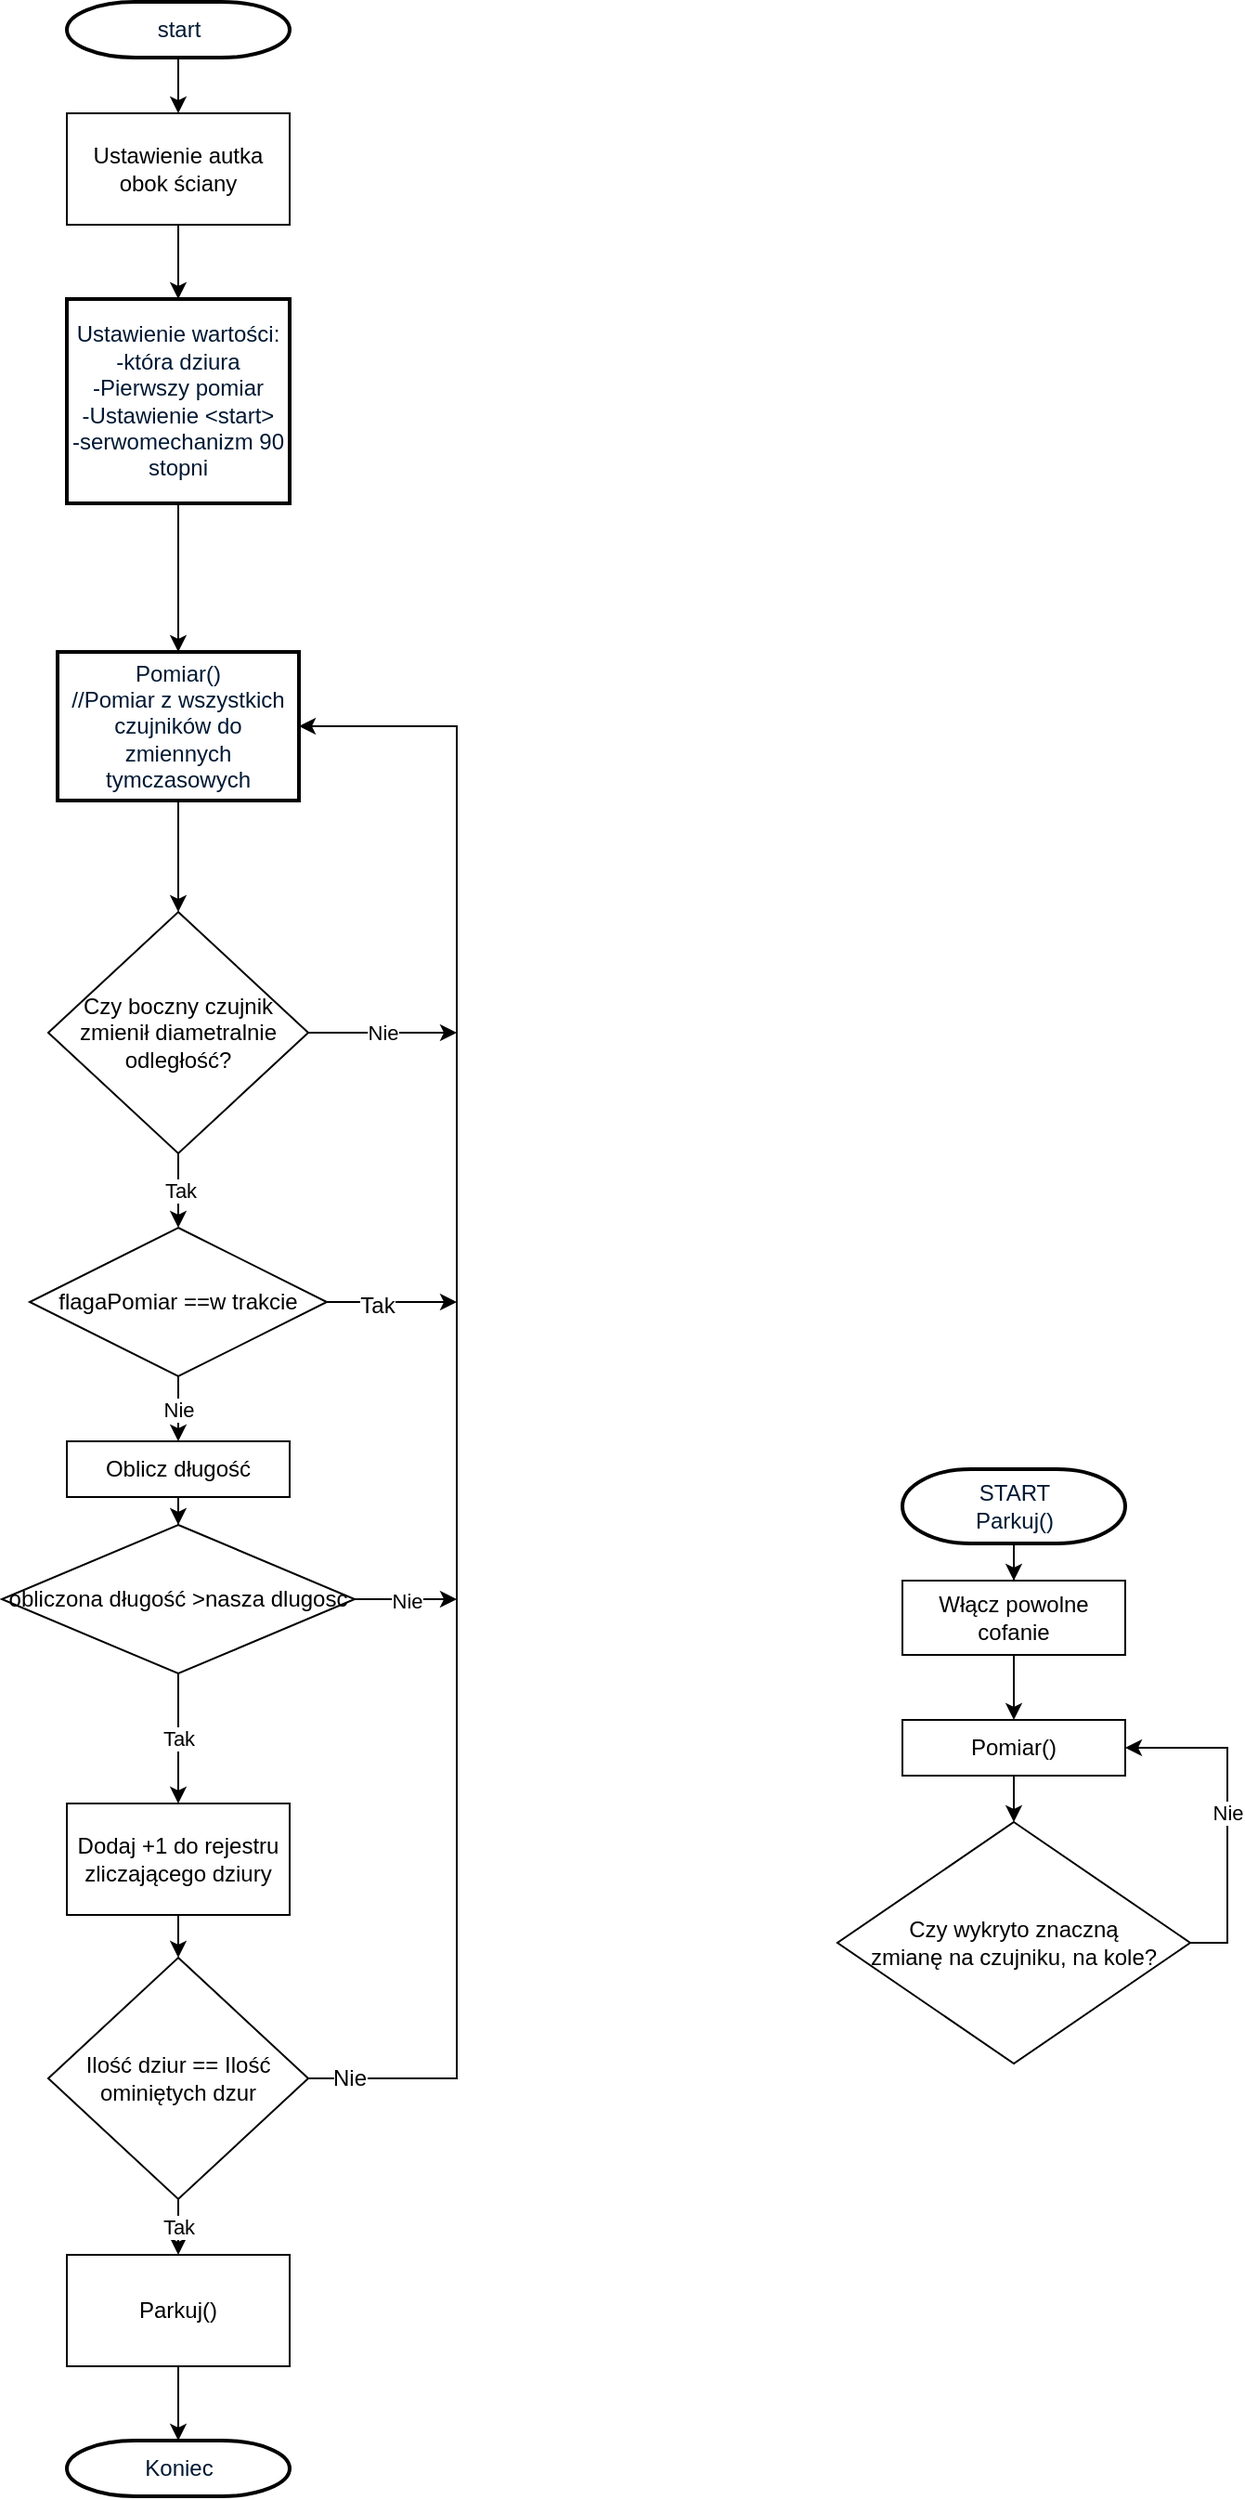 <mxfile version="10.5.2" type="github"><diagram id="6a731a19-8d31-9384-78a2-239565b7b9f0" name="Page-1"><mxGraphModel dx="1154" dy="773" grid="1" gridSize="10" guides="1" tooltips="1" connect="1" arrows="1" fold="1" page="1" pageScale="1" pageWidth="1169" pageHeight="827" background="#ffffff" math="0" shadow="0"><root><mxCell id="0"/><mxCell id="1" parent="0"/><mxCell id="dl_xbwCIPaDJVR_apCqQ-15" value="" style="edgeStyle=orthogonalEdgeStyle;rounded=0;orthogonalLoop=1;jettySize=auto;html=1;" edge="1" parent="1" source="2" target="dl_xbwCIPaDJVR_apCqQ-13"><mxGeometry relative="1" as="geometry"/></mxCell><mxCell id="2" value="start" style="shape=mxgraph.flowchart.terminator;fillColor=#FFFFFF;strokeColor=#000000;strokeWidth=2;gradientColor=none;gradientDirection=north;fontColor=#001933;fontStyle=0;html=1;" parent="1" vertex="1"><mxGeometry x="260" y="60" width="120" height="30" as="geometry"/></mxCell><mxCell id="PQSF81R5UtBNz5-5ck5H-67" value="" style="edgeStyle=orthogonalEdgeStyle;rounded=0;orthogonalLoop=1;jettySize=auto;html=1;fontColor=#001933;" parent="1" source="PQSF81R5UtBNz5-5ck5H-64" target="PQSF81R5UtBNz5-5ck5H-66" edge="1"><mxGeometry relative="1" as="geometry"/></mxCell><mxCell id="PQSF81R5UtBNz5-5ck5H-64" value="&lt;div&gt;Ustawienie wartości:&lt;/div&gt;&lt;div&gt;-która dziura&lt;/div&gt;&lt;div&gt;-Pierwszy pomiar&lt;/div&gt;&lt;div&gt;-Ustawienie &amp;lt;start&amp;gt;&lt;/div&gt;&lt;div&gt;-serwomechanizm 90 stopni&lt;br&gt;&lt;/div&gt;" style="rounded=0;whiteSpace=wrap;html=1;strokeWidth=2;fillColor=#FFFFFF;fontColor=#001933;" parent="1" vertex="1"><mxGeometry x="260" y="220" width="120" height="110" as="geometry"/></mxCell><mxCell id="PQSF81R5UtBNz5-5ck5H-71" value="" style="edgeStyle=orthogonalEdgeStyle;rounded=0;orthogonalLoop=1;jettySize=auto;html=1;fontColor=#001933;entryX=0.5;entryY=0;entryDx=0;entryDy=0;" parent="1" source="PQSF81R5UtBNz5-5ck5H-66" target="dl_xbwCIPaDJVR_apCqQ-7" edge="1"><mxGeometry relative="1" as="geometry"><mxPoint x="320" y="530" as="targetPoint"/></mxGeometry></mxCell><mxCell id="PQSF81R5UtBNz5-5ck5H-66" value="Pomiar() &lt;br&gt;//Pomiar z wszystkich czujników do zmiennych tymczasowych" style="rounded=0;whiteSpace=wrap;html=1;strokeWidth=2;fillColor=#FFFFFF;fontColor=#001933;" parent="1" vertex="1"><mxGeometry x="255" y="410" width="130" height="80" as="geometry"/></mxCell><mxCell id="dl_xbwCIPaDJVR_apCqQ-11" value="Nie" style="edgeStyle=orthogonalEdgeStyle;rounded=0;orthogonalLoop=1;jettySize=auto;html=1;" edge="1" parent="1" source="dl_xbwCIPaDJVR_apCqQ-7"><mxGeometry relative="1" as="geometry"><mxPoint x="470" y="615" as="targetPoint"/><Array as="points"><mxPoint x="420" y="615"/><mxPoint x="420" y="615"/></Array></mxGeometry></mxCell><mxCell id="dl_xbwCIPaDJVR_apCqQ-12" value="Tak" style="edgeStyle=orthogonalEdgeStyle;rounded=0;orthogonalLoop=1;jettySize=auto;html=1;" edge="1" parent="1" source="dl_xbwCIPaDJVR_apCqQ-7"><mxGeometry relative="1" as="geometry"><mxPoint x="320" y="720" as="targetPoint"/></mxGeometry></mxCell><mxCell id="dl_xbwCIPaDJVR_apCqQ-7" value="Czy boczny czujnik zmienił diametralnie odległość? " style="rhombus;whiteSpace=wrap;html=1;" vertex="1" parent="1"><mxGeometry x="250" y="550" width="140" height="130" as="geometry"/></mxCell><mxCell id="dl_xbwCIPaDJVR_apCqQ-18" value="" style="edgeStyle=orthogonalEdgeStyle;rounded=0;orthogonalLoop=1;jettySize=auto;html=1;" edge="1" parent="1" source="dl_xbwCIPaDJVR_apCqQ-10" target="dl_xbwCIPaDJVR_apCqQ-17"><mxGeometry relative="1" as="geometry"/></mxCell><mxCell id="dl_xbwCIPaDJVR_apCqQ-10" value="Dodaj +1 do rejestru zliczającego dziury" style="rounded=0;whiteSpace=wrap;html=1;" vertex="1" parent="1"><mxGeometry x="260" y="1030" width="120" height="60" as="geometry"/></mxCell><mxCell id="dl_xbwCIPaDJVR_apCqQ-14" value="" style="edgeStyle=orthogonalEdgeStyle;rounded=0;orthogonalLoop=1;jettySize=auto;html=1;" edge="1" parent="1" source="dl_xbwCIPaDJVR_apCqQ-13" target="PQSF81R5UtBNz5-5ck5H-64"><mxGeometry relative="1" as="geometry"/></mxCell><mxCell id="dl_xbwCIPaDJVR_apCqQ-13" value="Ustawienie autka obok ściany" style="rounded=0;whiteSpace=wrap;html=1;" vertex="1" parent="1"><mxGeometry x="260" y="120" width="120" height="60" as="geometry"/></mxCell><mxCell id="dl_xbwCIPaDJVR_apCqQ-22" value="Tak" style="edgeStyle=orthogonalEdgeStyle;rounded=0;orthogonalLoop=1;jettySize=auto;html=1;" edge="1" parent="1" source="dl_xbwCIPaDJVR_apCqQ-17" target="dl_xbwCIPaDJVR_apCqQ-21"><mxGeometry relative="1" as="geometry"/></mxCell><mxCell id="dl_xbwCIPaDJVR_apCqQ-49" value="" style="edgeStyle=orthogonalEdgeStyle;rounded=0;orthogonalLoop=1;jettySize=auto;html=1;entryX=1;entryY=0.5;entryDx=0;entryDy=0;" edge="1" parent="1" source="dl_xbwCIPaDJVR_apCqQ-17" target="PQSF81R5UtBNz5-5ck5H-66"><mxGeometry relative="1" as="geometry"><mxPoint x="470" y="450" as="targetPoint"/><Array as="points"><mxPoint x="470" y="1178"/><mxPoint x="470" y="450"/></Array></mxGeometry></mxCell><mxCell id="dl_xbwCIPaDJVR_apCqQ-50" value="Nie" style="text;html=1;resizable=0;points=[];align=center;verticalAlign=middle;labelBackgroundColor=#ffffff;" vertex="1" connectable="0" parent="dl_xbwCIPaDJVR_apCqQ-49"><mxGeometry x="-0.951" relative="1" as="geometry"><mxPoint as="offset"/></mxGeometry></mxCell><mxCell id="dl_xbwCIPaDJVR_apCqQ-17" value="Ilość dziur == Ilość ominiętych dzur" style="rhombus;whiteSpace=wrap;html=1;" vertex="1" parent="1"><mxGeometry x="250" y="1113" width="140" height="130" as="geometry"/></mxCell><mxCell id="dl_xbwCIPaDJVR_apCqQ-24" value="" style="edgeStyle=orthogonalEdgeStyle;rounded=0;orthogonalLoop=1;jettySize=auto;html=1;" edge="1" parent="1" source="dl_xbwCIPaDJVR_apCqQ-21" target="dl_xbwCIPaDJVR_apCqQ-23"><mxGeometry relative="1" as="geometry"/></mxCell><mxCell id="dl_xbwCIPaDJVR_apCqQ-21" value="Parkuj()" style="rounded=0;whiteSpace=wrap;html=1;" vertex="1" parent="1"><mxGeometry x="260" y="1273" width="120" height="60" as="geometry"/></mxCell><mxCell id="dl_xbwCIPaDJVR_apCqQ-23" value="&lt;div&gt;Koniec&lt;/div&gt;" style="shape=mxgraph.flowchart.terminator;fillColor=#FFFFFF;strokeColor=#000000;strokeWidth=2;gradientColor=none;gradientDirection=north;fontColor=#001933;fontStyle=0;html=1;" vertex="1" parent="1"><mxGeometry x="260" y="1373" width="120" height="30" as="geometry"/></mxCell><mxCell id="dl_xbwCIPaDJVR_apCqQ-54" value="" style="edgeStyle=orthogonalEdgeStyle;rounded=0;orthogonalLoop=1;jettySize=auto;html=1;" edge="1" parent="1" source="dl_xbwCIPaDJVR_apCqQ-26" target="dl_xbwCIPaDJVR_apCqQ-53"><mxGeometry relative="1" as="geometry"/></mxCell><mxCell id="dl_xbwCIPaDJVR_apCqQ-26" value="START&lt;br&gt;Parkuj() " style="shape=mxgraph.flowchart.terminator;fillColor=#FFFFFF;strokeColor=#000000;strokeWidth=2;gradientColor=none;gradientDirection=north;fontColor=#001933;fontStyle=0;html=1;" vertex="1" parent="1"><mxGeometry x="710" y="850" width="120" height="40" as="geometry"/></mxCell><mxCell id="dl_xbwCIPaDJVR_apCqQ-57" value="Nie" style="edgeStyle=orthogonalEdgeStyle;rounded=0;orthogonalLoop=1;jettySize=auto;html=1;exitX=1;exitY=0.5;exitDx=0;exitDy=0;entryX=1;entryY=0.5;entryDx=0;entryDy=0;" edge="1" parent="1" source="dl_xbwCIPaDJVR_apCqQ-28" target="dl_xbwCIPaDJVR_apCqQ-51"><mxGeometry relative="1" as="geometry"/></mxCell><mxCell id="dl_xbwCIPaDJVR_apCqQ-28" value="Czy wykryto znaczną &lt;br&gt;zmianę na czujniku, na kole?" style="rhombus;whiteSpace=wrap;html=1;" vertex="1" parent="1"><mxGeometry x="675" y="1040" width="190" height="130" as="geometry"/></mxCell><mxCell id="dl_xbwCIPaDJVR_apCqQ-33" value="" style="edgeStyle=orthogonalEdgeStyle;rounded=0;orthogonalLoop=1;jettySize=auto;html=1;" edge="1" parent="1" source="dl_xbwCIPaDJVR_apCqQ-31"><mxGeometry relative="1" as="geometry"><mxPoint x="470" y="760" as="targetPoint"/><Array as="points"><mxPoint x="450" y="760"/><mxPoint x="450" y="760"/></Array></mxGeometry></mxCell><mxCell id="dl_xbwCIPaDJVR_apCqQ-34" value="Tak" style="text;html=1;resizable=0;points=[];align=center;verticalAlign=middle;labelBackgroundColor=#ffffff;" vertex="1" connectable="0" parent="dl_xbwCIPaDJVR_apCqQ-33"><mxGeometry x="-0.25" y="-2" relative="1" as="geometry"><mxPoint as="offset"/></mxGeometry></mxCell><mxCell id="dl_xbwCIPaDJVR_apCqQ-41" value="Nie" style="edgeStyle=orthogonalEdgeStyle;rounded=0;orthogonalLoop=1;jettySize=auto;html=1;" edge="1" parent="1" source="dl_xbwCIPaDJVR_apCqQ-31" target="dl_xbwCIPaDJVR_apCqQ-36"><mxGeometry relative="1" as="geometry"/></mxCell><mxCell id="dl_xbwCIPaDJVR_apCqQ-31" value="flagaPomiar ==w trakcie" style="rhombus;whiteSpace=wrap;html=1;" vertex="1" parent="1"><mxGeometry x="240" y="720" width="160" height="80" as="geometry"/></mxCell><mxCell id="dl_xbwCIPaDJVR_apCqQ-43" value="" style="edgeStyle=orthogonalEdgeStyle;rounded=0;orthogonalLoop=1;jettySize=auto;html=1;" edge="1" parent="1" source="dl_xbwCIPaDJVR_apCqQ-36" target="dl_xbwCIPaDJVR_apCqQ-42"><mxGeometry relative="1" as="geometry"/></mxCell><mxCell id="dl_xbwCIPaDJVR_apCqQ-36" value="Oblicz długość" style="rounded=0;whiteSpace=wrap;html=1;" vertex="1" parent="1"><mxGeometry x="260" y="835" width="120" height="30" as="geometry"/></mxCell><mxCell id="dl_xbwCIPaDJVR_apCqQ-44" value="Tak" style="edgeStyle=orthogonalEdgeStyle;rounded=0;orthogonalLoop=1;jettySize=auto;html=1;" edge="1" parent="1" source="dl_xbwCIPaDJVR_apCqQ-42" target="dl_xbwCIPaDJVR_apCqQ-10"><mxGeometry relative="1" as="geometry"/></mxCell><mxCell id="dl_xbwCIPaDJVR_apCqQ-46" value="Nie" style="edgeStyle=orthogonalEdgeStyle;rounded=0;orthogonalLoop=1;jettySize=auto;html=1;" edge="1" parent="1" source="dl_xbwCIPaDJVR_apCqQ-42"><mxGeometry relative="1" as="geometry"><mxPoint x="470" y="920" as="targetPoint"/></mxGeometry></mxCell><mxCell id="dl_xbwCIPaDJVR_apCqQ-42" value="obliczona długość &amp;gt;nasza dlugosc " style="rhombus;whiteSpace=wrap;html=1;" vertex="1" parent="1"><mxGeometry x="225" y="880" width="190" height="80" as="geometry"/></mxCell><mxCell id="dl_xbwCIPaDJVR_apCqQ-56" value="" style="edgeStyle=orthogonalEdgeStyle;rounded=0;orthogonalLoop=1;jettySize=auto;html=1;" edge="1" parent="1" source="dl_xbwCIPaDJVR_apCqQ-51" target="dl_xbwCIPaDJVR_apCqQ-28"><mxGeometry relative="1" as="geometry"/></mxCell><mxCell id="dl_xbwCIPaDJVR_apCqQ-51" value="Pomiar()" style="rounded=0;whiteSpace=wrap;html=1;" vertex="1" parent="1"><mxGeometry x="710" y="985" width="120" height="30" as="geometry"/></mxCell><mxCell id="dl_xbwCIPaDJVR_apCqQ-55" value="" style="edgeStyle=orthogonalEdgeStyle;rounded=0;orthogonalLoop=1;jettySize=auto;html=1;" edge="1" parent="1" source="dl_xbwCIPaDJVR_apCqQ-53" target="dl_xbwCIPaDJVR_apCqQ-51"><mxGeometry relative="1" as="geometry"/></mxCell><mxCell id="dl_xbwCIPaDJVR_apCqQ-53" value="Włącz powolne cofanie" style="rounded=0;whiteSpace=wrap;html=1;" vertex="1" parent="1"><mxGeometry x="710" y="910" width="120" height="40" as="geometry"/></mxCell></root></mxGraphModel></diagram></mxfile>